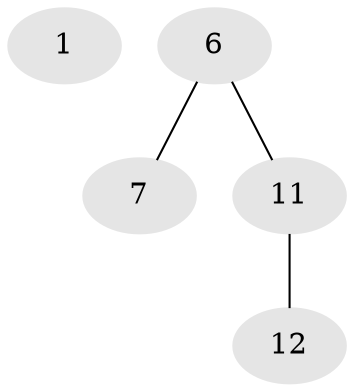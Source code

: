 // Generated by graph-tools (version 1.1) at 2025/46/02/15/25 05:46:28]
// undirected, 5 vertices, 3 edges
graph export_dot {
graph [start="1"]
  node [color=gray90,style=filled];
  1 [super="+2+3+4+17"];
  6 [super="+5"];
  7 [super="+10+14+16"];
  11 [super="+19"];
  12 [super="+13+15"];
  6 -- 7;
  6 -- 11;
  11 -- 12;
}
